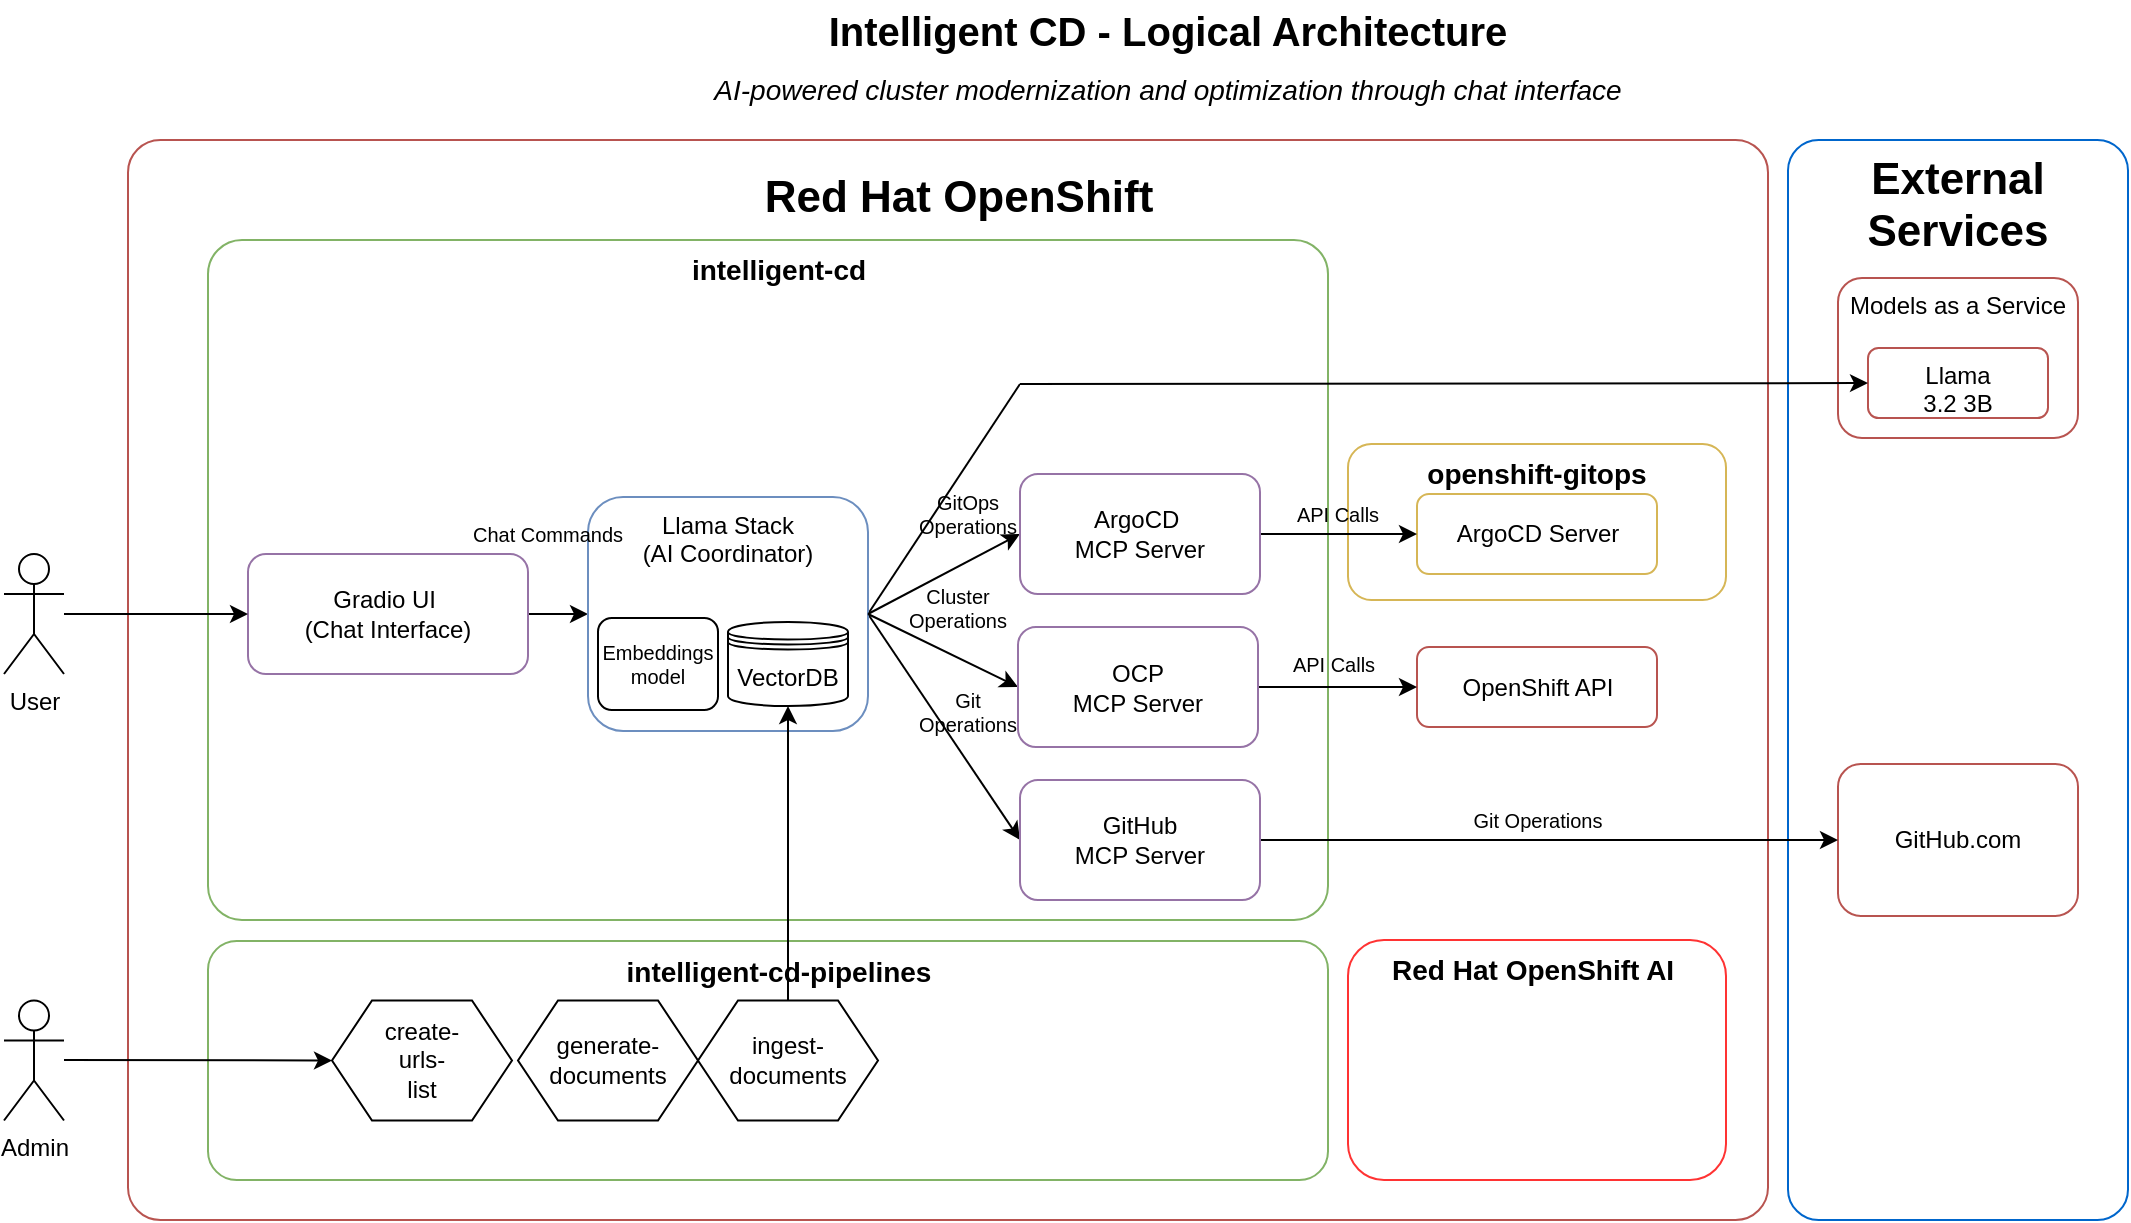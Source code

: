 <mxfile>
    <diagram name="Intelligent CD Architecture" id="intelligent-cd-architecture">
        <mxGraphModel dx="1373" dy="1042" grid="1" gridSize="10" guides="1" tooltips="1" connect="1" arrows="1" fold="1" page="1" pageScale="1" pageWidth="1169" pageHeight="827" math="0" shadow="0">
            <root>
                <mxCell id="0"/>
                <mxCell id="1" parent="0"/>
                <mxCell id="10" value="Red Hat OpenShift" style="rounded=1;whiteSpace=wrap;html=1;fillColor=#ffffff;strokeColor=#b85450;fontSize=22;fontStyle=1;align=center;verticalAlign=top;spacingLeft=11;spacingTop=9;arcSize=3;" parent="1" vertex="1">
                    <mxGeometry x="80" y="170" width="820" height="540" as="geometry"/>
                </mxCell>
                <mxCell id="intelligent-cd-ns" value="intelligent-cd" style="rounded=1;whiteSpace=wrap;html=1;fillColor=#ffffff;strokeColor=#82b366;fontSize=14;fontStyle=1;align=center;verticalAlign=top;spacingLeft=11;arcSize=5;" parent="1" vertex="1">
                    <mxGeometry x="120" y="220" width="560" height="340" as="geometry"/>
                </mxCell>
                <mxCell id="openshift-gitops-ns" value="openshift-gitops" style="rounded=1;whiteSpace=wrap;html=1;fillColor=#ffffff;strokeColor=#d6b656;fontSize=14;fontStyle=1;verticalAlign=top;" parent="1" vertex="1">
                    <mxGeometry x="690" y="322" width="189" height="78" as="geometry"/>
                </mxCell>
                <mxCell id="external-services" value="External Services" style="rounded=1;whiteSpace=wrap;html=1;fillColor=#ffffff;strokeColor=#0066CC;fontSize=22;fontStyle=1;arcSize=9;verticalAlign=top;" parent="1" vertex="1">
                    <mxGeometry x="910" y="170" width="170" height="540" as="geometry"/>
                </mxCell>
                <mxCell id="12" style="edgeStyle=none;html=1;exitX=1;exitY=0.5;exitDx=0;exitDy=0;entryX=0;entryY=0.5;entryDx=0;entryDy=0;" parent="1" source="gradio-ui" target="llama-stack" edge="1">
                    <mxGeometry relative="1" as="geometry"/>
                </mxCell>
                <mxCell id="gradio-ui" value="Gradio UI&amp;nbsp;&lt;div&gt;(Chat Interface)&lt;/div&gt;" style="rounded=1;whiteSpace=wrap;html=1;fillColor=#ffffff;strokeColor=#9673a6;fontSize=12;" parent="1" vertex="1">
                    <mxGeometry x="140" y="377" width="140" height="60" as="geometry"/>
                </mxCell>
                <mxCell id="15" style="html=1;exitX=1;exitY=0.5;exitDx=0;exitDy=0;entryX=0;entryY=0.5;entryDx=0;entryDy=0;endArrow=none;endFill=0;" parent="1" source="llama-stack" target="13" edge="1">
                    <mxGeometry relative="1" as="geometry"/>
                </mxCell>
                <mxCell id="16" style="edgeStyle=none;html=1;exitX=1;exitY=0.5;exitDx=0;exitDy=0;entryX=0;entryY=0.5;entryDx=0;entryDy=0;" parent="1" source="llama-stack" target="22" edge="1">
                    <mxGeometry relative="1" as="geometry"/>
                </mxCell>
                <mxCell id="llama-stack" value="Llama Stack&#xa;(AI Coordinator)" style="rounded=1;whiteSpace=wrap;html=1;fillColor=none;strokeColor=#6c8ebf;fontSize=12;verticalAlign=top;" parent="1" vertex="1">
                    <mxGeometry x="310" y="348.5" width="140" height="117" as="geometry"/>
                </mxCell>
                <mxCell id="argocd-server" value="ArgoCD Server" style="rounded=1;whiteSpace=wrap;html=1;fillColor=#ffffff;strokeColor=#d6b656;fontSize=12;" parent="1" vertex="1">
                    <mxGeometry x="724.5" y="347" width="120" height="40" as="geometry"/>
                </mxCell>
                <mxCell id="github-com" value="GitHub.com" style="rounded=1;whiteSpace=wrap;html=1;fillColor=#ffffff;strokeColor=#b85450;fontSize=12;" parent="1" vertex="1">
                    <mxGeometry x="935" y="482" width="120" height="76" as="geometry"/>
                </mxCell>
                <mxCell id="openshift-api" value="OpenShift API" style="rounded=1;whiteSpace=wrap;html=1;fillColor=#ffffff;strokeColor=#b85450;fontSize=12;" parent="1" vertex="1">
                    <mxGeometry x="724.5" y="423.5" width="120" height="40" as="geometry"/>
                </mxCell>
                <mxCell id="conn3" value="" style="endArrow=classic;html=1;rounded=0;exitX=1;exitY=0.5;exitDx=0;exitDy=0;entryX=0;entryY=0.5;entryDx=0;entryDy=0;" parent="1" source="llama-stack" target="mcp-server" edge="1">
                    <mxGeometry width="50" height="50" relative="1" as="geometry">
                        <mxPoint x="760" y="460" as="sourcePoint"/>
                        <mxPoint x="810" y="410" as="targetPoint"/>
                    </mxGeometry>
                </mxCell>
                <mxCell id="conn5" value="" style="endArrow=classic;html=1;rounded=0;exitX=1;exitY=0.5;exitDx=0;exitDy=0;entryX=0;entryY=0.5;entryDx=0;entryDy=0;" parent="1" source="22" target="github-com" edge="1">
                    <mxGeometry width="50" height="50" relative="1" as="geometry">
                        <mxPoint x="645" y="522" as="sourcePoint"/>
                        <mxPoint x="1000" y="390" as="targetPoint"/>
                    </mxGeometry>
                </mxCell>
                <mxCell id="conn6" value="" style="endArrow=classic;html=1;rounded=0;exitX=1;exitY=0.5;exitDx=0;exitDy=0;entryX=0;entryY=0.5;entryDx=0;entryDy=0;" parent="1" source="27" target="openshift-api" edge="1">
                    <mxGeometry width="50" height="50" relative="1" as="geometry">
                        <mxPoint x="600" y="370" as="sourcePoint"/>
                        <mxPoint x="1000" y="420" as="targetPoint"/>
                    </mxGeometry>
                </mxCell>
                <mxCell id="label1" value="Chat Commands" style="text;html=1;strokeColor=none;fillColor=none;align=center;verticalAlign=middle;whiteSpace=wrap;rounded=0;fontSize=10;" parent="1" vertex="1">
                    <mxGeometry x="250" y="357" width="80" height="20" as="geometry"/>
                </mxCell>
                <mxCell id="label3" value="Cluster Operations" style="text;html=1;strokeColor=none;fillColor=none;align=center;verticalAlign=middle;whiteSpace=wrap;rounded=0;fontSize=10;" parent="1" vertex="1">
                    <mxGeometry x="455" y="393.5" width="80" height="20" as="geometry"/>
                </mxCell>
                <mxCell id="label4" value="GitOps Operations" style="text;html=1;strokeColor=none;fillColor=none;align=center;verticalAlign=middle;whiteSpace=wrap;rounded=0;fontSize=10;" parent="1" vertex="1">
                    <mxGeometry x="460" y="347" width="80" height="20" as="geometry"/>
                </mxCell>
                <mxCell id="label5" value="Git Operations" style="text;html=1;strokeColor=none;fillColor=none;align=center;verticalAlign=middle;whiteSpace=wrap;rounded=0;fontSize=10;" parent="1" vertex="1">
                    <mxGeometry x="744.5" y="500" width="80" height="20" as="geometry"/>
                </mxCell>
                <mxCell id="label6" value="API Calls" style="text;html=1;strokeColor=none;fillColor=none;align=center;verticalAlign=middle;whiteSpace=wrap;rounded=0;fontSize=10;" parent="1" vertex="1">
                    <mxGeometry x="642.5" y="422" width="80" height="20" as="geometry"/>
                </mxCell>
                <mxCell id="title" value="Intelligent CD - Logical Architecture" style="text;html=1;strokeColor=none;fillColor=none;align=center;verticalAlign=middle;whiteSpace=wrap;rounded=0;fontSize=20;fontStyle=1;" parent="1" vertex="1">
                    <mxGeometry x="400" y="100" width="400" height="30" as="geometry"/>
                </mxCell>
                <mxCell id="description" value="AI-powered cluster modernization and optimization through chat interface" style="text;html=1;strokeColor=none;fillColor=none;align=center;verticalAlign=middle;whiteSpace=wrap;rounded=0;fontSize=14;fontStyle=2;" parent="1" vertex="1">
                    <mxGeometry x="300" y="130" width="600" height="30" as="geometry"/>
                </mxCell>
                <mxCell id="9" style="edgeStyle=none;html=1;exitX=1;exitY=0.5;exitDx=0;exitDy=0;entryX=0;entryY=0.5;entryDx=0;entryDy=0;" parent="1" source="mcp-server" target="argocd-server" edge="1">
                    <mxGeometry relative="1" as="geometry">
                        <mxPoint x="675" y="265" as="targetPoint"/>
                    </mxGeometry>
                </mxCell>
                <mxCell id="mcp-server" value="&lt;span style=&quot;color: rgb(0, 0, 0);&quot;&gt;ArgoCD&amp;nbsp;&lt;/span&gt;&lt;div&gt;&lt;span style=&quot;color: rgb(0, 0, 0);&quot;&gt;MCP Server&lt;/span&gt;&lt;/div&gt;" style="rounded=1;whiteSpace=wrap;html=1;fillColor=#ffffff;strokeColor=#9673a6;fontSize=12;" parent="1" vertex="1">
                    <mxGeometry x="526" y="337" width="120" height="60" as="geometry"/>
                </mxCell>
                <mxCell id="13" value="" style="rounded=1;whiteSpace=wrap;html=1;fillColor=#ffffff;strokeColor=none;fontSize=12;" parent="1" vertex="1">
                    <mxGeometry x="526" y="262" width="120" height="60" as="geometry"/>
                </mxCell>
                <mxCell id="17" value="API Calls" style="text;html=1;strokeColor=none;fillColor=none;align=center;verticalAlign=middle;whiteSpace=wrap;rounded=0;fontSize=10;" parent="1" vertex="1">
                    <mxGeometry x="644.5" y="347" width="80" height="20" as="geometry"/>
                </mxCell>
                <mxCell id="21" style="edgeStyle=none;html=1;" parent="1" source="18" target="gradio-ui" edge="1">
                    <mxGeometry relative="1" as="geometry"/>
                </mxCell>
                <mxCell id="18" value="User" style="shape=umlActor;verticalLabelPosition=bottom;verticalAlign=top;html=1;outlineConnect=0;" parent="1" vertex="1">
                    <mxGeometry x="18" y="377" width="30" height="60" as="geometry"/>
                </mxCell>
                <mxCell id="22" value="&lt;div&gt;&lt;span style=&quot;color: rgb(0, 0, 0);&quot;&gt;GitHub&lt;/span&gt;&lt;div&gt;&lt;span style=&quot;color: rgb(0, 0, 0);&quot;&gt;MCP Server&lt;/span&gt;&lt;/div&gt;" style="rounded=1;whiteSpace=wrap;html=1;fillColor=#ffffff;strokeColor=#9673a6;fontSize=12;" parent="1" vertex="1">
                    <mxGeometry x="526" y="490" width="120" height="60" as="geometry"/>
                </mxCell>
                <mxCell id="23" value="VectorDB" style="shape=datastore;whiteSpace=wrap;html=1;" parent="1" vertex="1">
                    <mxGeometry x="380" y="411" width="60" height="42" as="geometry"/>
                </mxCell>
                <mxCell id="26" style="edgeStyle=none;html=1;exitX=1;exitY=0.5;exitDx=0;exitDy=0;entryX=0;entryY=0.5;entryDx=0;entryDy=0;" parent="1" source="llama-stack" target="27" edge="1">
                    <mxGeometry relative="1" as="geometry">
                        <mxPoint x="450" y="410" as="sourcePoint"/>
                        <mxPoint x="536" y="530" as="targetPoint"/>
                    </mxGeometry>
                </mxCell>
                <mxCell id="27" value="&lt;div&gt;&lt;span style=&quot;color: rgb(0, 0, 0);&quot;&gt;OCP&lt;/span&gt;&lt;/div&gt;&lt;div&gt;&lt;span style=&quot;color: rgb(0, 0, 0);&quot;&gt;MCP Server&lt;/span&gt;&lt;/div&gt;" style="rounded=1;whiteSpace=wrap;html=1;fillColor=#ffffff;strokeColor=#9673a6;fontSize=12;" parent="1" vertex="1">
                    <mxGeometry x="525" y="413.5" width="120" height="60" as="geometry"/>
                </mxCell>
                <mxCell id="28" value="&lt;div style=&quot;&quot;&gt;&lt;span style=&quot;background-color: transparent;&quot;&gt;Models as a Service&lt;/span&gt;&lt;/div&gt;" style="rounded=1;whiteSpace=wrap;html=1;fillColor=#ffffff;strokeColor=#b85450;fontSize=12;align=center;verticalAlign=top;" parent="1" vertex="1">
                    <mxGeometry x="935" y="239" width="120" height="80" as="geometry"/>
                </mxCell>
                <mxCell id="29" value="&lt;div style=&quot;&quot;&gt;&lt;span style=&quot;background-color: transparent;&quot;&gt;Llama&lt;/span&gt;&lt;/div&gt;&lt;div style=&quot;&quot;&gt;&lt;span style=&quot;background-color: transparent;&quot;&gt;3.2 3B&lt;/span&gt;&lt;/div&gt;" style="rounded=1;whiteSpace=wrap;html=1;fillColor=#ffffff;strokeColor=#b85450;fontSize=12;align=center;verticalAlign=top;" parent="1" vertex="1">
                    <mxGeometry x="950" y="274" width="90" height="35" as="geometry"/>
                </mxCell>
                <mxCell id="30" value="" style="endArrow=classic;html=1;rounded=0;exitX=0;exitY=0.5;exitDx=0;exitDy=0;" parent="1" source="13" target="29" edge="1">
                    <mxGeometry width="50" height="50" relative="1" as="geometry">
                        <mxPoint x="656" y="530" as="sourcePoint"/>
                        <mxPoint x="945" y="530" as="targetPoint"/>
                    </mxGeometry>
                </mxCell>
                <mxCell id="32" value="Admin" style="shape=umlActor;verticalLabelPosition=bottom;verticalAlign=top;html=1;outlineConnect=0;" vertex="1" parent="1">
                    <mxGeometry x="18" y="600.25" width="30" height="60" as="geometry"/>
                </mxCell>
                <mxCell id="33" value="&lt;span style=&quot;color: rgb(0, 0, 0);&quot;&gt;Red Hat OpenShift AI&amp;nbsp;&lt;/span&gt;" style="rounded=1;whiteSpace=wrap;html=1;fillColor=none;strokeColor=#FF3333;fontSize=14;fontStyle=1;verticalAlign=top;" vertex="1" parent="1">
                    <mxGeometry x="690" y="570" width="189" height="120" as="geometry"/>
                </mxCell>
                <mxCell id="34" value="intelligent-cd-pipelines" style="rounded=1;whiteSpace=wrap;html=1;fillColor=#ffffff;strokeColor=#82b366;fontSize=14;fontStyle=1;align=center;verticalAlign=top;spacingLeft=11;arcSize=12;" vertex="1" parent="1">
                    <mxGeometry x="120" y="570.5" width="560" height="119.5" as="geometry"/>
                </mxCell>
                <mxCell id="36" style="edgeStyle=none;html=1;entryX=0;entryY=0.5;entryDx=0;entryDy=0;" edge="1" parent="1" target="42">
                    <mxGeometry relative="1" as="geometry">
                        <mxPoint x="48" y="629.96" as="sourcePoint"/>
                        <mxPoint x="204.0" y="630.25" as="targetPoint"/>
                    </mxGeometry>
                </mxCell>
                <mxCell id="41" style="edgeStyle=none;html=1;exitX=0.5;exitY=0;exitDx=0;exitDy=0;entryX=0.5;entryY=1;entryDx=0;entryDy=0;" edge="1" parent="1" source="44" target="23">
                    <mxGeometry relative="1" as="geometry">
                        <mxPoint x="410.0" y="602.25" as="sourcePoint"/>
                    </mxGeometry>
                </mxCell>
                <mxCell id="42" value="create-&lt;div&gt;urls-&lt;/div&gt;&lt;div&gt;list&lt;/div&gt;" style="shape=hexagon;perimeter=hexagonPerimeter2;whiteSpace=wrap;html=1;fixedSize=1;" vertex="1" parent="1">
                    <mxGeometry x="182" y="600.25" width="90" height="60" as="geometry"/>
                </mxCell>
                <mxCell id="43" value="generate-&lt;div&gt;documents&lt;/div&gt;" style="shape=hexagon;perimeter=hexagonPerimeter2;whiteSpace=wrap;html=1;fixedSize=1;" vertex="1" parent="1">
                    <mxGeometry x="275" y="600.25" width="90" height="60" as="geometry"/>
                </mxCell>
                <mxCell id="44" value="ingest-&lt;div&gt;documents&lt;/div&gt;" style="shape=hexagon;perimeter=hexagonPerimeter2;whiteSpace=wrap;html=1;fixedSize=1;" vertex="1" parent="1">
                    <mxGeometry x="365" y="600.25" width="90" height="60" as="geometry"/>
                </mxCell>
                <mxCell id="48" value="&lt;div&gt;Embeddings&lt;/div&gt;&lt;div&gt;model&lt;/div&gt;" style="rounded=1;whiteSpace=wrap;html=1;fillColor=#ffffff;strokeColor=#000000;fontSize=10;align=center;verticalAlign=middle;" vertex="1" parent="1">
                    <mxGeometry x="315" y="409" width="60" height="46" as="geometry"/>
                </mxCell>
                <mxCell id="50" value="Git&lt;div&gt;Operations&lt;/div&gt;" style="text;html=1;strokeColor=none;fillColor=none;align=center;verticalAlign=middle;whiteSpace=wrap;rounded=0;fontSize=10;" vertex="1" parent="1">
                    <mxGeometry x="460" y="445.5" width="80" height="20" as="geometry"/>
                </mxCell>
            </root>
        </mxGraphModel>
    </diagram>
</mxfile>